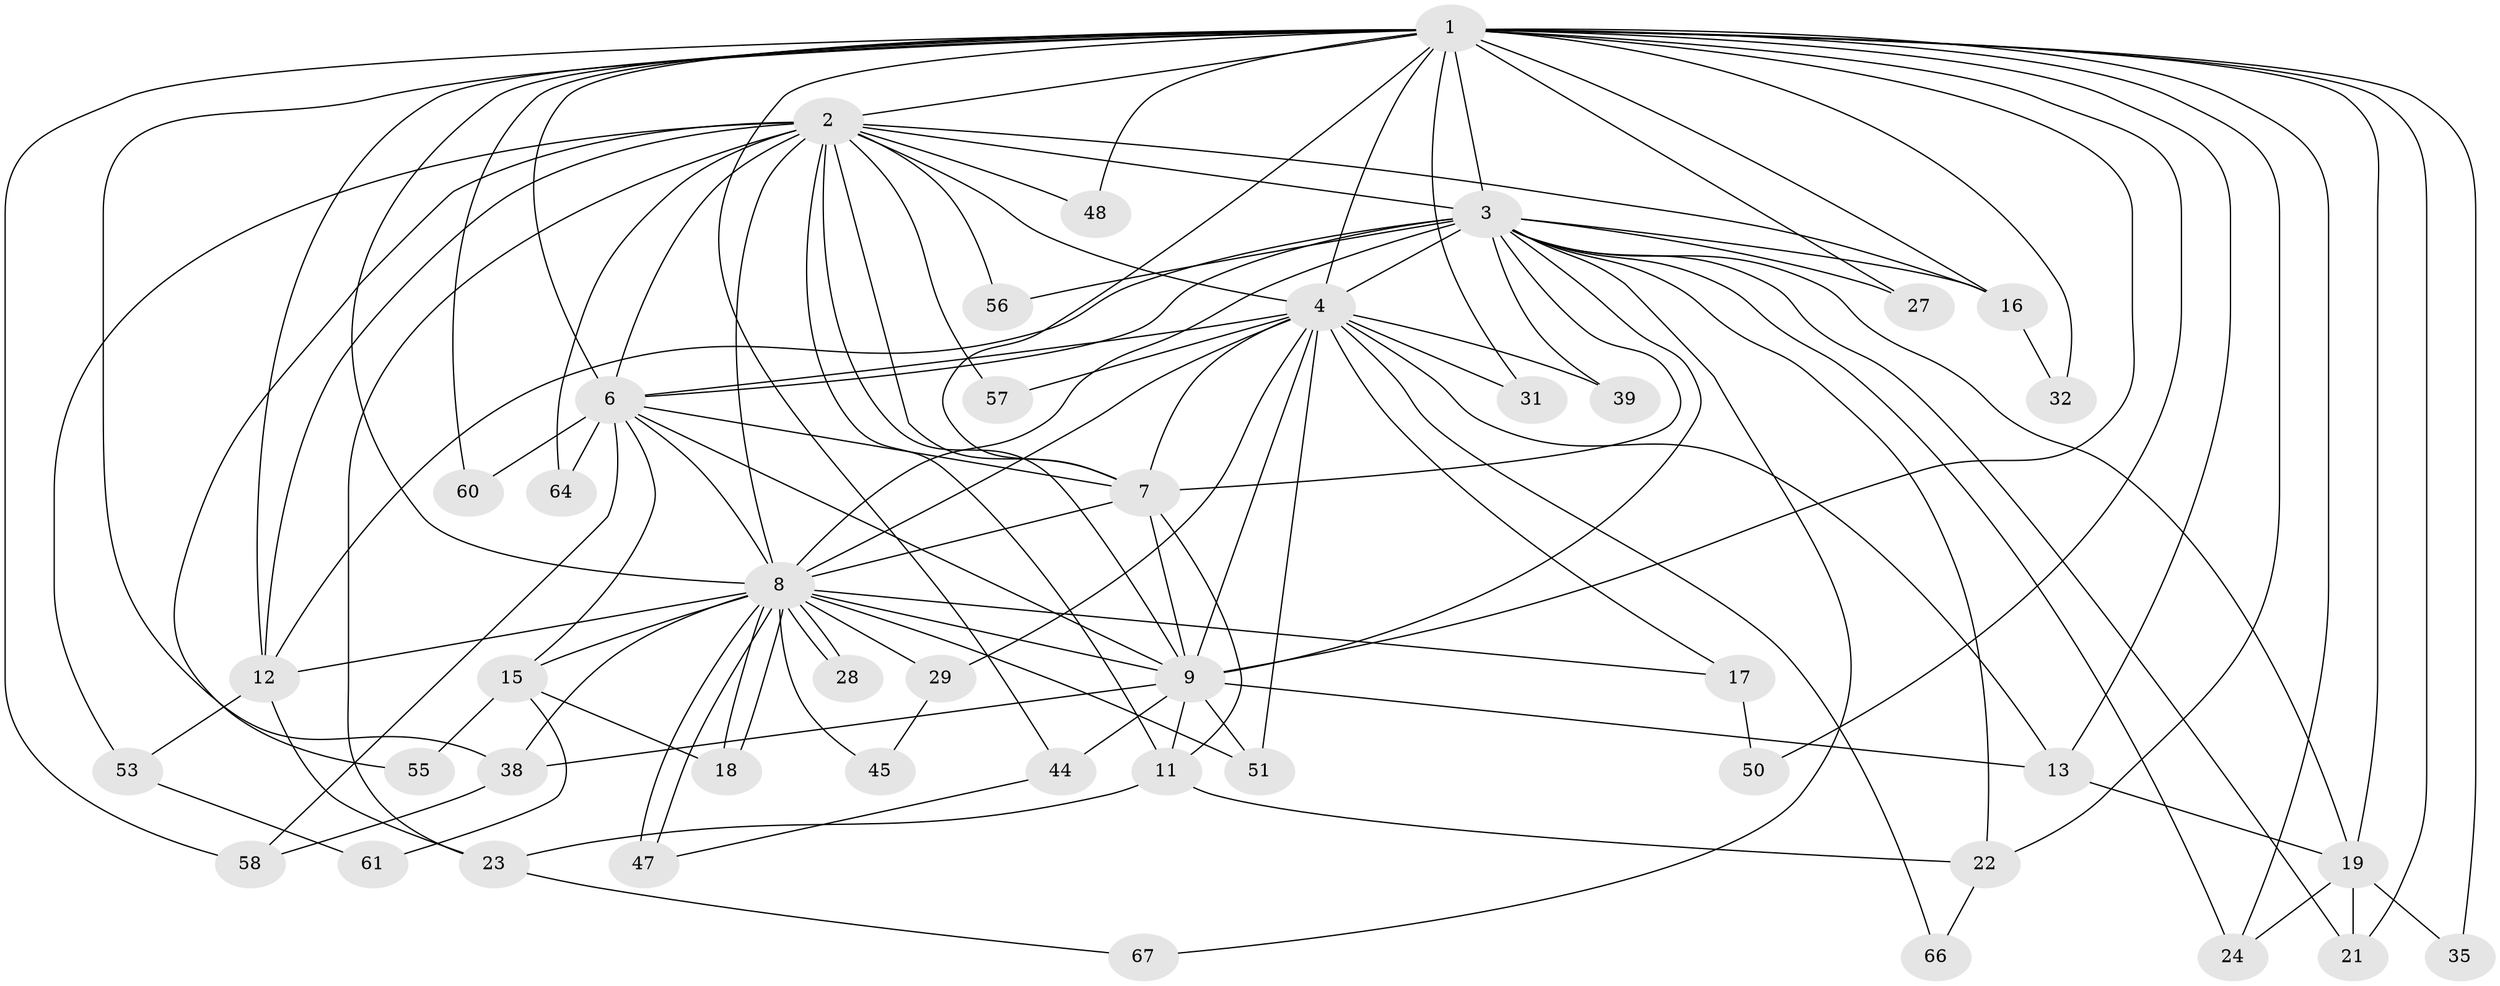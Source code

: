 // original degree distribution, {20: 0.029850746268656716, 14: 0.04477611940298507, 15: 0.014925373134328358, 16: 0.014925373134328358, 11: 0.014925373134328358, 24: 0.014925373134328358, 13: 0.014925373134328358, 5: 0.05970149253731343, 4: 0.1044776119402985, 3: 0.19402985074626866, 6: 0.014925373134328358, 2: 0.47761194029850745}
// Generated by graph-tools (version 1.1) at 2025/11/02/27/25 16:11:05]
// undirected, 44 vertices, 115 edges
graph export_dot {
graph [start="1"]
  node [color=gray90,style=filled];
  1 [super="+5"];
  2 [super="+49"];
  3 [super="+10"];
  4 [super="+30"];
  6 [super="+46"];
  7 [super="+65"];
  8 [super="+37"];
  9 [super="+14"];
  11 [super="+26"];
  12 [super="+34"];
  13;
  15;
  16 [super="+20"];
  17;
  18 [super="+41"];
  19 [super="+36"];
  21 [super="+33"];
  22 [super="+42"];
  23 [super="+63"];
  24 [super="+25"];
  27;
  28;
  29 [super="+43"];
  31;
  32;
  35;
  38 [super="+40"];
  39;
  44;
  45;
  47 [super="+54"];
  48;
  50;
  51 [super="+52"];
  53 [super="+62"];
  55;
  56;
  57;
  58 [super="+59"];
  60;
  61;
  64;
  66;
  67;
  1 -- 2 [weight=2];
  1 -- 3 [weight=4];
  1 -- 4 [weight=2];
  1 -- 6 [weight=2];
  1 -- 7 [weight=2];
  1 -- 8 [weight=2];
  1 -- 9 [weight=2];
  1 -- 16;
  1 -- 19;
  1 -- 24;
  1 -- 27;
  1 -- 32;
  1 -- 50;
  1 -- 60;
  1 -- 13;
  1 -- 22 [weight=2];
  1 -- 31;
  1 -- 35;
  1 -- 44;
  1 -- 48;
  1 -- 58;
  1 -- 38;
  1 -- 12;
  1 -- 21;
  2 -- 3 [weight=2];
  2 -- 4;
  2 -- 6;
  2 -- 7;
  2 -- 8 [weight=2];
  2 -- 9;
  2 -- 11;
  2 -- 12;
  2 -- 23;
  2 -- 48;
  2 -- 53 [weight=2];
  2 -- 55;
  2 -- 56;
  2 -- 64;
  2 -- 57;
  2 -- 16;
  3 -- 4 [weight=2];
  3 -- 6 [weight=2];
  3 -- 7 [weight=2];
  3 -- 8 [weight=2];
  3 -- 9 [weight=2];
  3 -- 12;
  3 -- 16;
  3 -- 24;
  3 -- 39;
  3 -- 56;
  3 -- 67;
  3 -- 21;
  3 -- 22;
  3 -- 27;
  3 -- 19;
  4 -- 6 [weight=2];
  4 -- 7;
  4 -- 8;
  4 -- 9;
  4 -- 17;
  4 -- 29;
  4 -- 31;
  4 -- 39;
  4 -- 51;
  4 -- 66;
  4 -- 57;
  4 -- 13;
  6 -- 7;
  6 -- 8;
  6 -- 9;
  6 -- 15;
  6 -- 58;
  6 -- 60;
  6 -- 64;
  7 -- 8 [weight=2];
  7 -- 9;
  7 -- 11;
  8 -- 9;
  8 -- 15;
  8 -- 17;
  8 -- 18;
  8 -- 18;
  8 -- 28;
  8 -- 28;
  8 -- 29 [weight=2];
  8 -- 38;
  8 -- 45;
  8 -- 47;
  8 -- 47;
  8 -- 51;
  8 -- 12;
  9 -- 13;
  9 -- 38;
  9 -- 44;
  9 -- 11;
  9 -- 51;
  11 -- 23;
  11 -- 22;
  12 -- 53;
  12 -- 23;
  13 -- 19;
  15 -- 55;
  15 -- 61;
  15 -- 18;
  16 -- 32;
  17 -- 50;
  19 -- 21;
  19 -- 35;
  19 -- 24;
  22 -- 66;
  23 -- 67;
  29 -- 45;
  38 -- 58;
  44 -- 47;
  53 -- 61;
}
